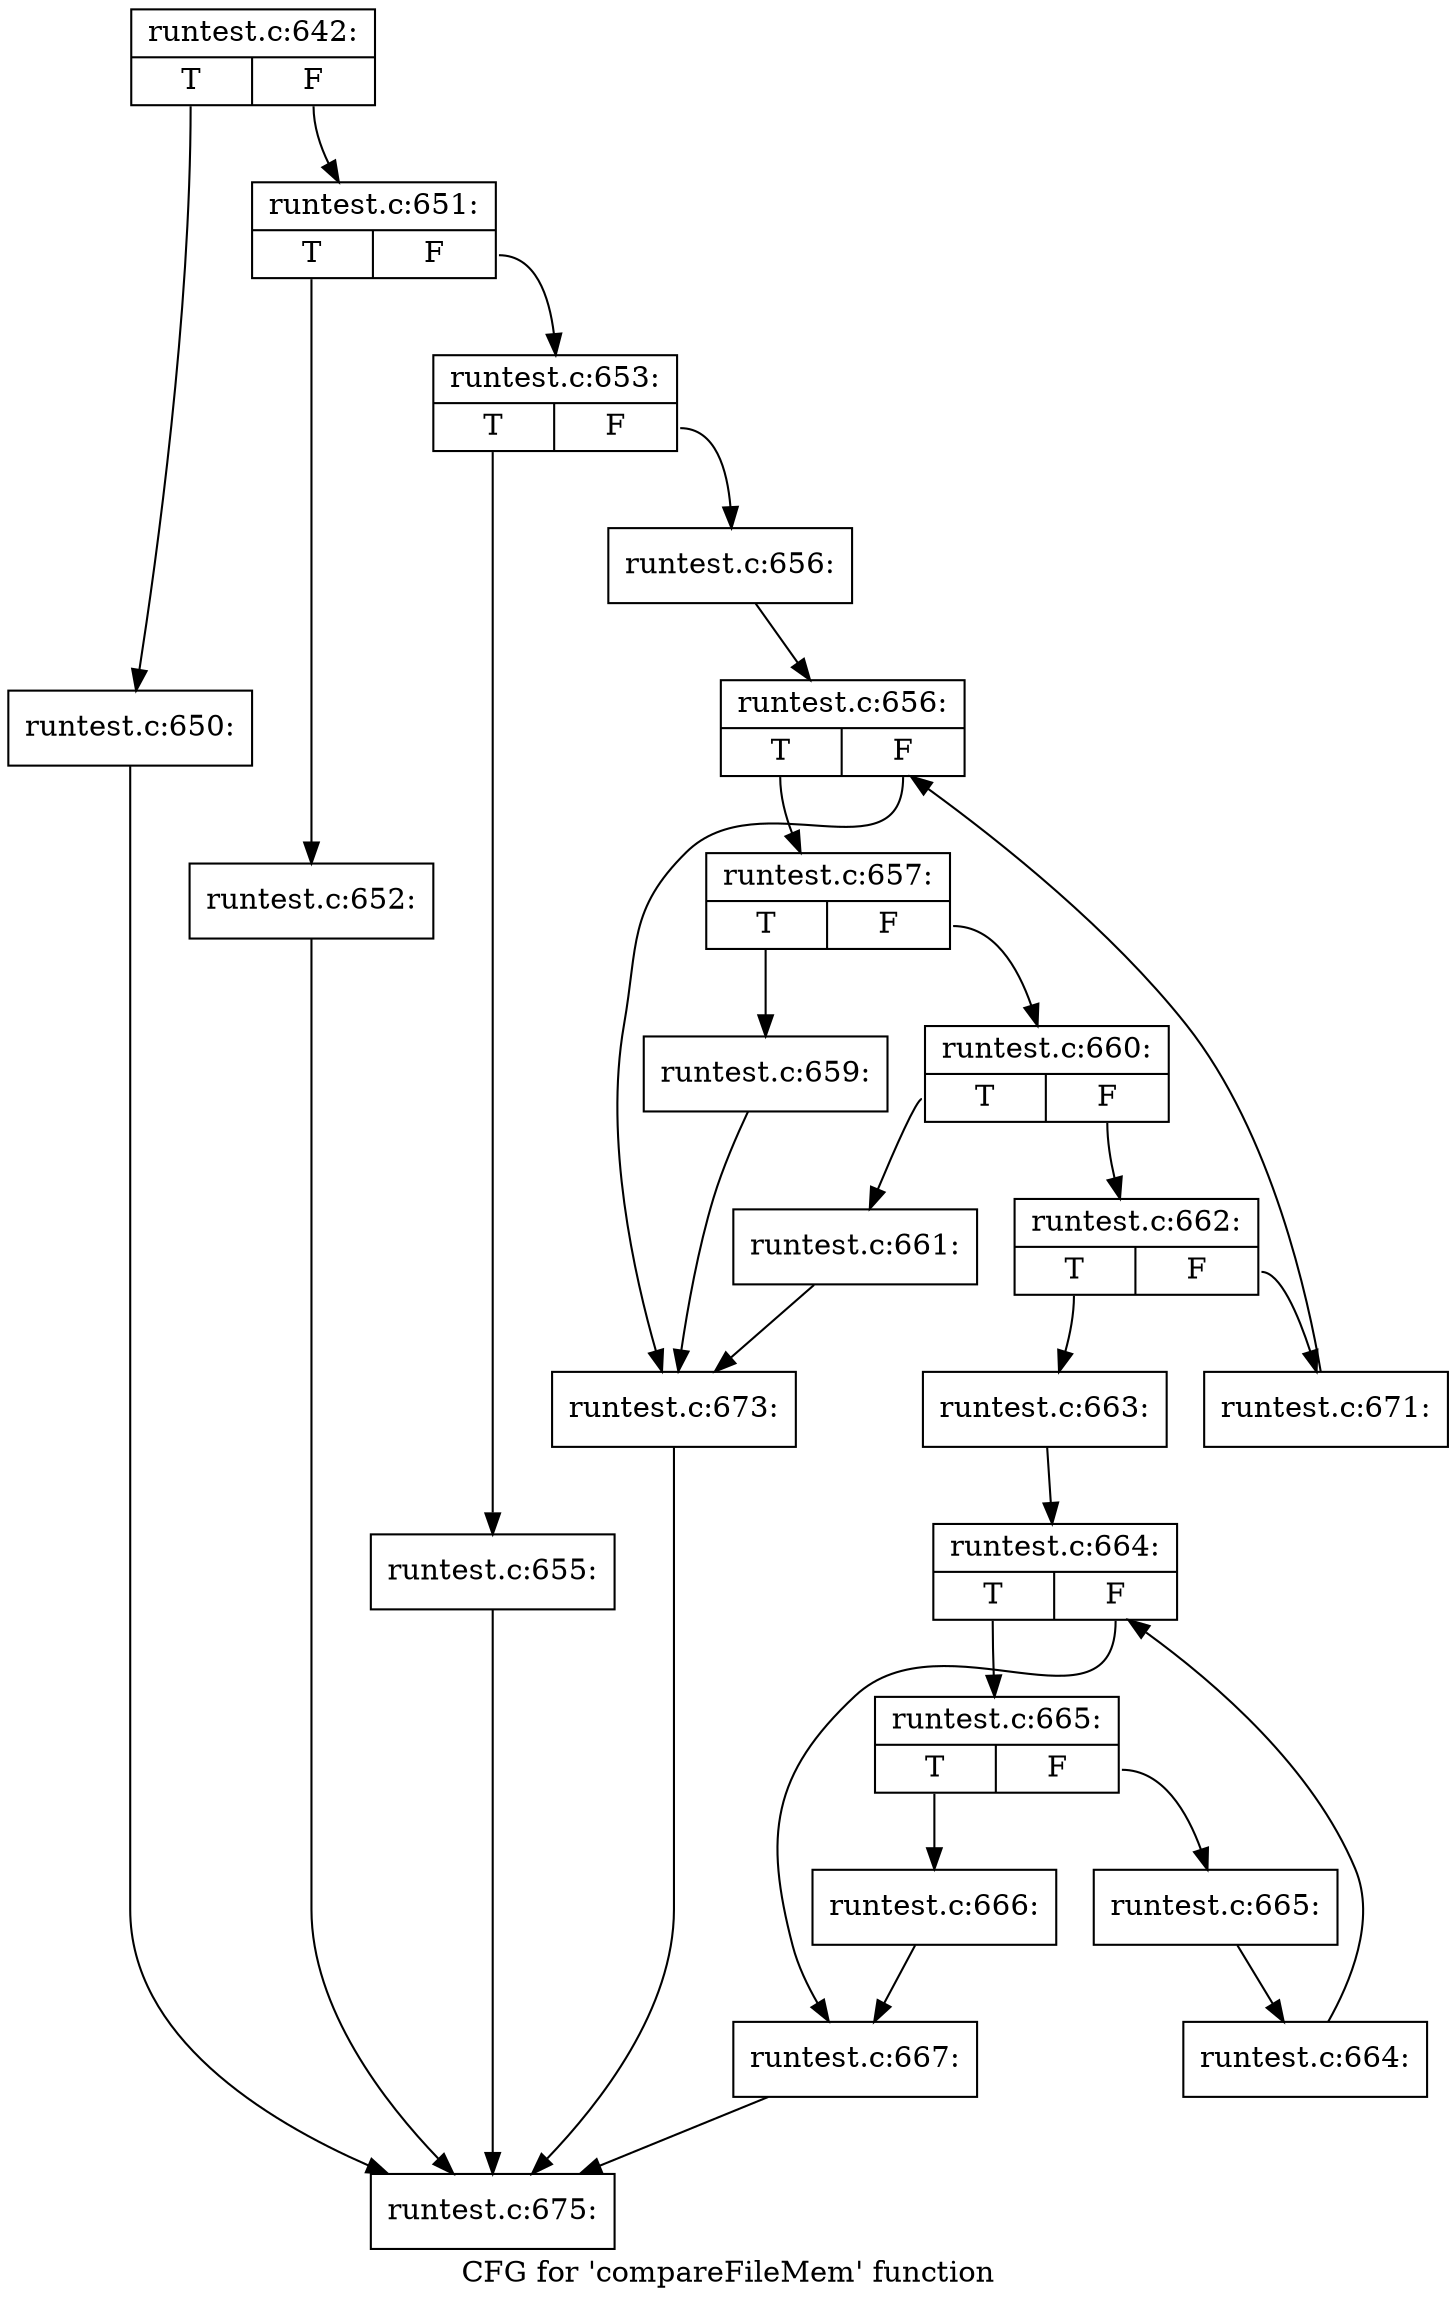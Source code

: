 digraph "CFG for 'compareFileMem' function" {
	label="CFG for 'compareFileMem' function";

	Node0x4133460 [shape=record,label="{runtest.c:642:|{<s0>T|<s1>F}}"];
	Node0x4133460:s0 -> Node0x417bec0;
	Node0x4133460:s1 -> Node0x417bf10;
	Node0x417bec0 [shape=record,label="{runtest.c:650:}"];
	Node0x417bec0 -> Node0x417adc0;
	Node0x417bf10 [shape=record,label="{runtest.c:651:|{<s0>T|<s1>F}}"];
	Node0x417bf10:s0 -> Node0x417c500;
	Node0x417bf10:s1 -> Node0x417c550;
	Node0x417c500 [shape=record,label="{runtest.c:652:}"];
	Node0x417c500 -> Node0x417adc0;
	Node0x417c550 [shape=record,label="{runtest.c:653:|{<s0>T|<s1>F}}"];
	Node0x417c550:s0 -> Node0x417ce10;
	Node0x417c550:s1 -> Node0x417ce60;
	Node0x417ce10 [shape=record,label="{runtest.c:655:}"];
	Node0x417ce10 -> Node0x417adc0;
	Node0x417ce60 [shape=record,label="{runtest.c:656:}"];
	Node0x417ce60 -> Node0x417d2b0;
	Node0x417d2b0 [shape=record,label="{runtest.c:656:|{<s0>T|<s1>F}}"];
	Node0x417d2b0:s0 -> Node0x417d6d0;
	Node0x417d2b0:s1 -> Node0x417d4d0;
	Node0x417d6d0 [shape=record,label="{runtest.c:657:|{<s0>T|<s1>F}}"];
	Node0x417d6d0:s0 -> Node0x417dba0;
	Node0x417d6d0:s1 -> Node0x417dbf0;
	Node0x417dba0 [shape=record,label="{runtest.c:659:}"];
	Node0x417dba0 -> Node0x417d4d0;
	Node0x417dbf0 [shape=record,label="{runtest.c:660:|{<s0>T|<s1>F}}"];
	Node0x417dbf0:s0 -> Node0x417dfa0;
	Node0x417dbf0:s1 -> Node0x417dff0;
	Node0x417dfa0 [shape=record,label="{runtest.c:661:}"];
	Node0x417dfa0 -> Node0x417d4d0;
	Node0x417dff0 [shape=record,label="{runtest.c:662:|{<s0>T|<s1>F}}"];
	Node0x417dff0:s0 -> Node0x417e540;
	Node0x417dff0:s1 -> Node0x417e590;
	Node0x417e540 [shape=record,label="{runtest.c:663:}"];
	Node0x417e540 -> Node0x417f1b0;
	Node0x417f1b0 [shape=record,label="{runtest.c:664:|{<s0>T|<s1>F}}"];
	Node0x417f1b0:s0 -> Node0x417f430;
	Node0x417f1b0:s1 -> Node0x417f010;
	Node0x417f430 [shape=record,label="{runtest.c:665:|{<s0>T|<s1>F}}"];
	Node0x417f430:s0 -> Node0x417f760;
	Node0x417f430:s1 -> Node0x417f7b0;
	Node0x417f760 [shape=record,label="{runtest.c:666:}"];
	Node0x417f760 -> Node0x417f010;
	Node0x417f7b0 [shape=record,label="{runtest.c:665:}"];
	Node0x417f7b0 -> Node0x417f3a0;
	Node0x417f3a0 [shape=record,label="{runtest.c:664:}"];
	Node0x417f3a0 -> Node0x417f1b0;
	Node0x417f010 [shape=record,label="{runtest.c:667:}"];
	Node0x417f010 -> Node0x417adc0;
	Node0x417e590 [shape=record,label="{runtest.c:671:}"];
	Node0x417e590 -> Node0x417d2b0;
	Node0x417d4d0 [shape=record,label="{runtest.c:673:}"];
	Node0x417d4d0 -> Node0x417adc0;
	Node0x417adc0 [shape=record,label="{runtest.c:675:}"];
}
